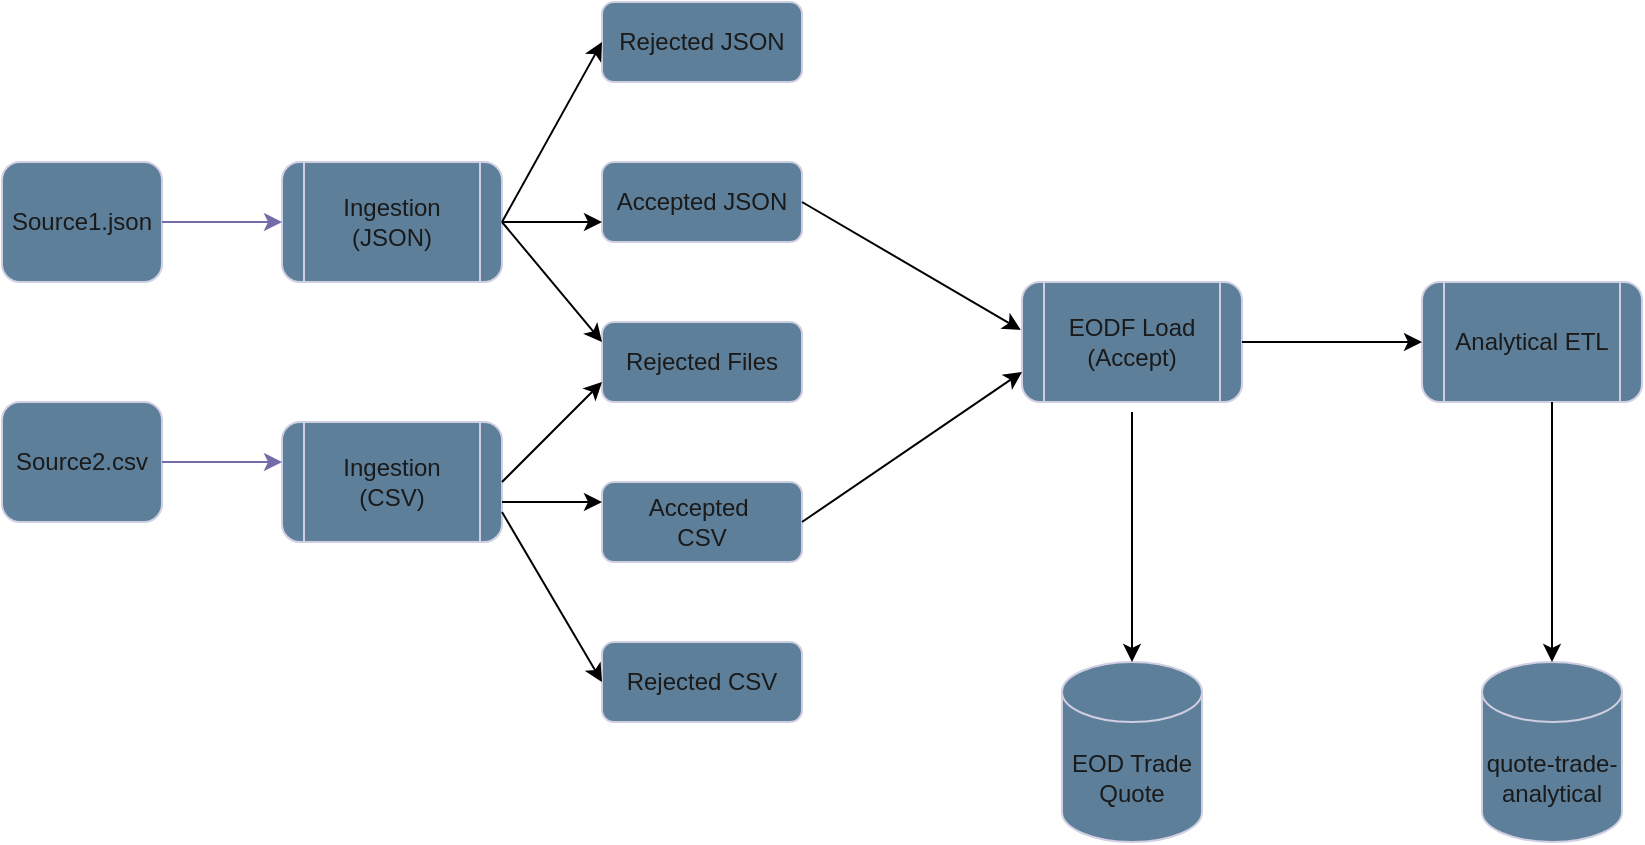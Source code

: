 <mxfile version="22.1.2" type="device">
  <diagram name="Page-1" id="jVVxIJuDWqEeyp6tNlM6">
    <mxGraphModel dx="1742" dy="567" grid="1" gridSize="10" guides="1" tooltips="1" connect="1" arrows="1" fold="1" page="1" pageScale="1" pageWidth="850" pageHeight="1100" math="0" shadow="0">
      <root>
        <mxCell id="0" />
        <mxCell id="1" parent="0" />
        <mxCell id="FvpEl_3jqBanYtJKAiTz-1" value="Analytical ETL" style="shape=process;whiteSpace=wrap;html=1;backgroundOutline=1;labelBackgroundColor=none;fillColor=#5D7F99;strokeColor=#D0CEE2;fontColor=#1A1A1A;rounded=1;" parent="1" vertex="1">
          <mxGeometry x="690" y="260" width="110" height="60" as="geometry" />
        </mxCell>
        <mxCell id="FvpEl_3jqBanYtJKAiTz-3" value="Source1.json" style="rounded=1;whiteSpace=wrap;html=1;labelBackgroundColor=none;fillColor=#5D7F99;strokeColor=#D0CEE2;fontColor=#1A1A1A;" parent="1" vertex="1">
          <mxGeometry x="-20" y="200" width="80" height="60" as="geometry" />
        </mxCell>
        <mxCell id="FvpEl_3jqBanYtJKAiTz-4" value="Source2.csv" style="rounded=1;whiteSpace=wrap;html=1;labelBackgroundColor=none;fillColor=#5D7F99;strokeColor=#D0CEE2;fontColor=#1A1A1A;" parent="1" vertex="1">
          <mxGeometry x="-20" y="320" width="80" height="60" as="geometry" />
        </mxCell>
        <mxCell id="FvpEl_3jqBanYtJKAiTz-5" value="EODF Load&lt;br&gt;(Accept)" style="shape=process;whiteSpace=wrap;html=1;backgroundOutline=1;labelBackgroundColor=none;fillColor=#5D7F99;strokeColor=#D0CEE2;fontColor=#1A1A1A;rounded=1;" parent="1" vertex="1">
          <mxGeometry x="490" y="260" width="110" height="60" as="geometry" />
        </mxCell>
        <mxCell id="FvpEl_3jqBanYtJKAiTz-6" value="Rejected Files" style="rounded=1;whiteSpace=wrap;html=1;labelBackgroundColor=none;fillColor=#5D7F99;strokeColor=#D0CEE2;fontColor=#1A1A1A;" parent="1" vertex="1">
          <mxGeometry x="280" y="280" width="100" height="40" as="geometry" />
        </mxCell>
        <mxCell id="FvpEl_3jqBanYtJKAiTz-8" value="Rejected JSON" style="rounded=1;whiteSpace=wrap;html=1;labelBackgroundColor=none;fillColor=#5D7F99;strokeColor=#D0CEE2;fontColor=#1A1A1A;" parent="1" vertex="1">
          <mxGeometry x="280" y="120" width="100" height="40" as="geometry" />
        </mxCell>
        <mxCell id="FvpEl_3jqBanYtJKAiTz-9" value="Accepted JSON" style="rounded=1;whiteSpace=wrap;html=1;labelBackgroundColor=none;fillColor=#5D7F99;strokeColor=#D0CEE2;fontColor=#1A1A1A;" parent="1" vertex="1">
          <mxGeometry x="280" y="200" width="100" height="40" as="geometry" />
        </mxCell>
        <mxCell id="FvpEl_3jqBanYtJKAiTz-10" value="Ingestion&lt;br&gt;(JSON)" style="shape=process;whiteSpace=wrap;html=1;backgroundOutline=1;labelBackgroundColor=none;fillColor=#5D7F99;strokeColor=#D0CEE2;fontColor=#1A1A1A;rounded=1;" parent="1" vertex="1">
          <mxGeometry x="120" y="200" width="110" height="60" as="geometry" />
        </mxCell>
        <mxCell id="FvpEl_3jqBanYtJKAiTz-11" value="Ingestion&lt;br&gt;(CSV)" style="shape=process;whiteSpace=wrap;html=1;backgroundOutline=1;labelBackgroundColor=none;fillColor=#5D7F99;strokeColor=#D0CEE2;fontColor=#1A1A1A;rounded=1;" parent="1" vertex="1">
          <mxGeometry x="120" y="330" width="110" height="60" as="geometry" />
        </mxCell>
        <mxCell id="FvpEl_3jqBanYtJKAiTz-13" value="" style="endArrow=classic;html=1;rounded=1;entryX=0;entryY=0.5;entryDx=0;entryDy=0;labelBackgroundColor=none;strokeColor=#736CA8;fontColor=default;exitX=1;exitY=0.5;exitDx=0;exitDy=0;" parent="1" source="FvpEl_3jqBanYtJKAiTz-3" target="FvpEl_3jqBanYtJKAiTz-10" edge="1">
          <mxGeometry width="50" height="50" relative="1" as="geometry">
            <mxPoint x="90" y="230" as="sourcePoint" />
            <mxPoint x="140" y="180" as="targetPoint" />
          </mxGeometry>
        </mxCell>
        <mxCell id="FvpEl_3jqBanYtJKAiTz-14" value="" style="endArrow=classic;html=1;rounded=1;exitX=1;exitY=0.5;exitDx=0;exitDy=0;labelBackgroundColor=none;strokeColor=#736CA8;fontColor=default;" parent="1" source="FvpEl_3jqBanYtJKAiTz-4" edge="1">
          <mxGeometry width="50" height="50" relative="1" as="geometry">
            <mxPoint x="100" y="240" as="sourcePoint" />
            <mxPoint x="120" y="350" as="targetPoint" />
          </mxGeometry>
        </mxCell>
        <mxCell id="FvpEl_3jqBanYtJKAiTz-27" value="EOD Trade Quote" style="shape=cylinder3;whiteSpace=wrap;html=1;boundedLbl=1;backgroundOutline=1;size=15;strokeColor=#D0CEE2;fontColor=#1A1A1A;fillColor=#5D7F99;labelBackgroundColor=none;rounded=1;" parent="1" vertex="1">
          <mxGeometry x="510" y="450" width="70" height="90" as="geometry" />
        </mxCell>
        <mxCell id="FvpEl_3jqBanYtJKAiTz-29" value="Accepted&amp;nbsp;&lt;br&gt;CSV" style="rounded=1;whiteSpace=wrap;html=1;strokeColor=#D0CEE2;fontColor=#1A1A1A;fillColor=#5D7F99;labelBackgroundColor=none;" parent="1" vertex="1">
          <mxGeometry x="280" y="360" width="100" height="40" as="geometry" />
        </mxCell>
        <mxCell id="FvpEl_3jqBanYtJKAiTz-40" value="quote-trade-analytical" style="shape=cylinder3;whiteSpace=wrap;html=1;boundedLbl=1;backgroundOutline=1;size=15;strokeColor=#D0CEE2;fontColor=#1A1A1A;fillColor=#5D7F99;labelBackgroundColor=none;rounded=1;" parent="1" vertex="1">
          <mxGeometry x="720" y="450" width="70" height="90" as="geometry" />
        </mxCell>
        <mxCell id="Lj8PYPbGq54b639Exkvu-1" value="Rejected CSV" style="rounded=1;whiteSpace=wrap;html=1;labelBackgroundColor=none;fillColor=#5D7F99;strokeColor=#D0CEE2;fontColor=#1A1A1A;" vertex="1" parent="1">
          <mxGeometry x="280" y="440" width="100" height="40" as="geometry" />
        </mxCell>
        <mxCell id="Lj8PYPbGq54b639Exkvu-3" value="" style="endArrow=classic;html=1;rounded=1;entryX=0;entryY=0.25;entryDx=0;entryDy=0;" edge="1" parent="1" target="FvpEl_3jqBanYtJKAiTz-6">
          <mxGeometry width="50" height="50" relative="1" as="geometry">
            <mxPoint x="230" y="230" as="sourcePoint" />
            <mxPoint x="270" y="280" as="targetPoint" />
          </mxGeometry>
        </mxCell>
        <mxCell id="Lj8PYPbGq54b639Exkvu-4" value="" style="endArrow=classic;html=1;rounded=1;entryX=0;entryY=0.5;entryDx=0;entryDy=0;" edge="1" parent="1" target="FvpEl_3jqBanYtJKAiTz-8">
          <mxGeometry width="50" height="50" relative="1" as="geometry">
            <mxPoint x="230" y="230" as="sourcePoint" />
            <mxPoint x="230" y="130" as="targetPoint" />
          </mxGeometry>
        </mxCell>
        <mxCell id="Lj8PYPbGq54b639Exkvu-5" value="" style="endArrow=classic;html=1;rounded=1;entryX=0;entryY=0.75;entryDx=0;entryDy=0;" edge="1" parent="1" target="FvpEl_3jqBanYtJKAiTz-9">
          <mxGeometry width="50" height="50" relative="1" as="geometry">
            <mxPoint x="230" y="230" as="sourcePoint" />
            <mxPoint x="280" y="180" as="targetPoint" />
          </mxGeometry>
        </mxCell>
        <mxCell id="Lj8PYPbGq54b639Exkvu-6" value="" style="endArrow=classic;html=1;rounded=1;exitX=1;exitY=0.5;exitDx=0;exitDy=0;" edge="1" parent="1" source="FvpEl_3jqBanYtJKAiTz-11">
          <mxGeometry width="50" height="50" relative="1" as="geometry">
            <mxPoint x="240" y="360" as="sourcePoint" />
            <mxPoint x="280" y="310" as="targetPoint" />
          </mxGeometry>
        </mxCell>
        <mxCell id="Lj8PYPbGq54b639Exkvu-7" value="" style="endArrow=classic;html=1;rounded=1;entryX=0;entryY=0.25;entryDx=0;entryDy=0;" edge="1" parent="1" target="FvpEl_3jqBanYtJKAiTz-29">
          <mxGeometry width="50" height="50" relative="1" as="geometry">
            <mxPoint x="230" y="370" as="sourcePoint" />
            <mxPoint x="280" y="420" as="targetPoint" />
          </mxGeometry>
        </mxCell>
        <mxCell id="Lj8PYPbGq54b639Exkvu-8" value="" style="endArrow=classic;html=1;rounded=1;entryX=0;entryY=0.5;entryDx=0;entryDy=0;exitX=1;exitY=0.75;exitDx=0;exitDy=0;" edge="1" parent="1" source="FvpEl_3jqBanYtJKAiTz-11" target="Lj8PYPbGq54b639Exkvu-1">
          <mxGeometry width="50" height="50" relative="1" as="geometry">
            <mxPoint x="230" y="370" as="sourcePoint" />
            <mxPoint x="280" y="335" as="targetPoint" />
          </mxGeometry>
        </mxCell>
        <mxCell id="Lj8PYPbGq54b639Exkvu-9" value="" style="endArrow=classic;html=1;rounded=1;entryX=-0.005;entryY=0.4;entryDx=0;entryDy=0;entryPerimeter=0;" edge="1" parent="1" target="FvpEl_3jqBanYtJKAiTz-5">
          <mxGeometry width="50" height="50" relative="1" as="geometry">
            <mxPoint x="380" y="220" as="sourcePoint" />
            <mxPoint x="430" y="170" as="targetPoint" />
          </mxGeometry>
        </mxCell>
        <mxCell id="Lj8PYPbGq54b639Exkvu-10" value="" style="endArrow=classic;html=1;rounded=1;entryX=0;entryY=0.75;entryDx=0;entryDy=0;" edge="1" parent="1" target="FvpEl_3jqBanYtJKAiTz-5">
          <mxGeometry width="50" height="50" relative="1" as="geometry">
            <mxPoint x="380" y="380" as="sourcePoint" />
            <mxPoint x="430" y="330" as="targetPoint" />
          </mxGeometry>
        </mxCell>
        <mxCell id="Lj8PYPbGq54b639Exkvu-11" value="" style="endArrow=classic;html=1;rounded=1;entryX=0;entryY=0.5;entryDx=0;entryDy=0;" edge="1" parent="1" target="FvpEl_3jqBanYtJKAiTz-1">
          <mxGeometry width="50" height="50" relative="1" as="geometry">
            <mxPoint x="600" y="290" as="sourcePoint" />
            <mxPoint x="650" y="240" as="targetPoint" />
          </mxGeometry>
        </mxCell>
        <mxCell id="Lj8PYPbGq54b639Exkvu-12" value="" style="endArrow=classic;html=1;rounded=1;entryX=0.5;entryY=0;entryDx=0;entryDy=0;entryPerimeter=0;" edge="1" parent="1" target="FvpEl_3jqBanYtJKAiTz-27">
          <mxGeometry width="50" height="50" relative="1" as="geometry">
            <mxPoint x="545" y="325" as="sourcePoint" />
            <mxPoint x="495" y="275" as="targetPoint" />
          </mxGeometry>
        </mxCell>
        <mxCell id="Lj8PYPbGq54b639Exkvu-13" value="" style="endArrow=classic;html=1;rounded=1;entryX=0.5;entryY=0;entryDx=0;entryDy=0;entryPerimeter=0;" edge="1" parent="1" target="FvpEl_3jqBanYtJKAiTz-40">
          <mxGeometry width="50" height="50" relative="1" as="geometry">
            <mxPoint x="755" y="320" as="sourcePoint" />
            <mxPoint x="705" y="270" as="targetPoint" />
          </mxGeometry>
        </mxCell>
      </root>
    </mxGraphModel>
  </diagram>
</mxfile>
